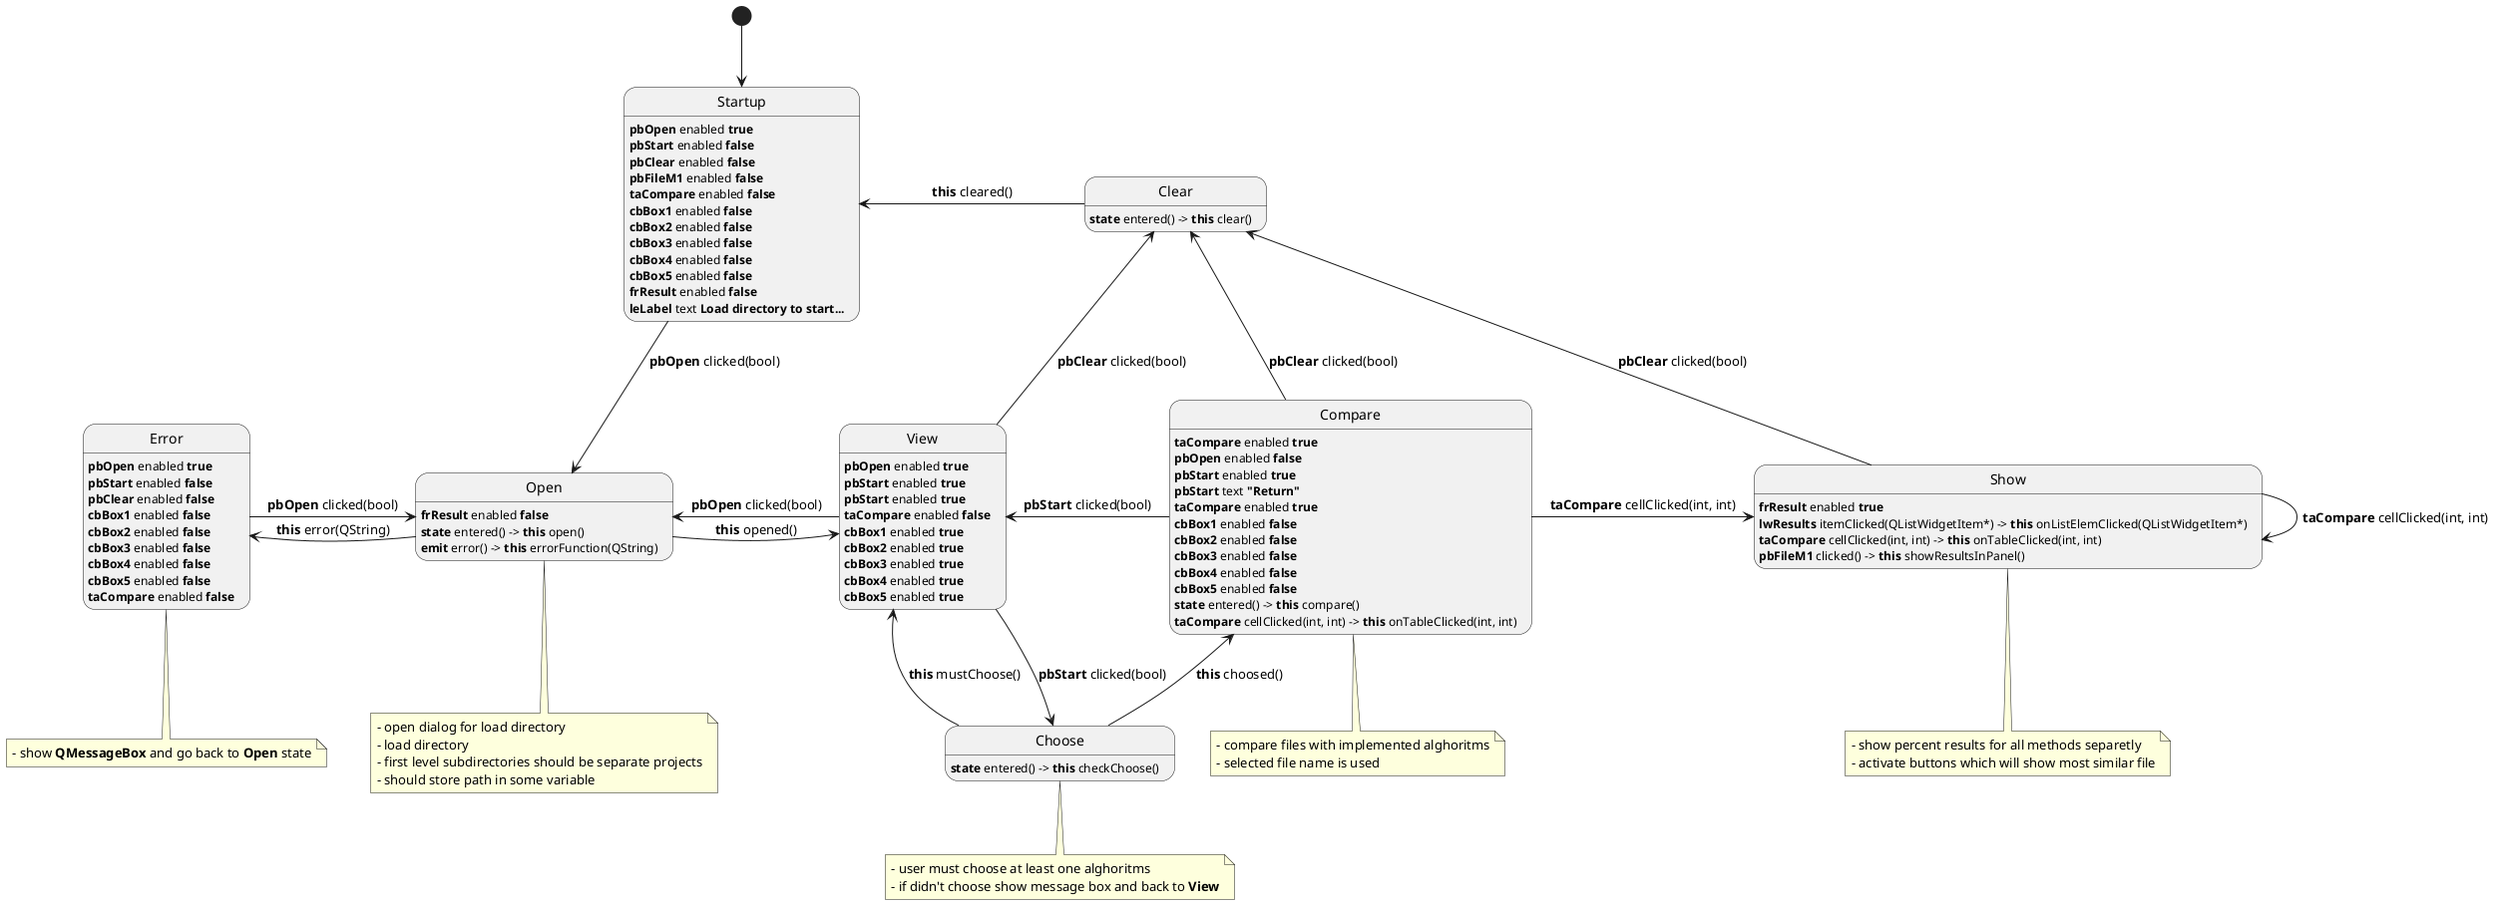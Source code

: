 @startuml

    [*] -down-> Startup
    Startup -down-> Open : <b>pbOpen</b> clicked(bool)
    Error -right-> Open : <b>pbOpen</b> clicked(bool)
    Open -right-> View : <b>this</b> opened()
    Open -left-> Error : <b>this</b> error(QString)
    View -left-> Open : <b>pbOpen</b> clicked(bool)
    View -up-> Clear : <b>pbClear</b> clicked(bool)
    View -down-> Choose : <b>pbStart</b> clicked(bool)
    Compare -left-> View : <b>pbStart</b> clicked(bool)
    Choose -up-> View : <b>this</b> mustChoose()
    Choose -up-> Compare : <b>this</b> choosed()
    
    Compare -right-> Show : <b>taCompare</b> cellClicked(int, int)
    Compare -up-> Clear : <b>pbClear</b> clicked(bool)
    
    Show -right-> Show : <b>taCompare</b> cellClicked(int, int)
    Show -left-> Clear : <b>pbClear</b> clicked(bool)
    
    Clear -left-> Startup : <b>this</b> cleared()

    note bottom of Open 
    - open dialog for load directory
    - load directory
    - first level subdirectories should be separate projects
    - should store path in some variable
    end note

    note bottom of Choose 
    - user must choose at least one alghoritms
    - if didn't choose show message box and back to <b>View</b>
    end note

    note bottom of Compare
    - compare files with implemented alghoritms
    - selected file name is used
    end note
    
    note bottom of Show
        - show percent results for all methods separetly
        - activate buttons which will show most similar file
    end note
    
    note bottom of Error
        - show <b>QMessageBox</b> and go back to <b>Open</b> state
    end note


    Startup: <b>pbOpen</b> enabled <b>true</b>
    Startup: <b>pbStart</b> enabled <b>false</b>
    Startup: <b>pbClear</b> enabled <b>false</b>
    Startup: <b>pbFileM1</b> enabled <b>false</b>
    Startup: <b>taCompare</b> enabled <b>false</b>
    Startup: <b>cbBox1</b> enabled <b>false</b>
    Startup: <b>cbBox2</b> enabled <b>false</b>
    Startup: <b>cbBox3</b> enabled <b>false</b>
    Startup: <b>cbBox4</b> enabled <b>false</b>
    Startup: <b>cbBox5</b> enabled <b>false</b>
    Startup: <b>frResult</b> enabled <b>false</b>
    Startup: <b>leLabel</b> text <b>Load directory to start...</b>

    Open: <b>frResult</b> enabled <b>false</b>
    Open: <b>state</b> entered() -> <b>this</b> open()
    Open: <b>emit</b> error() -> <b>this</b> errorFunction(QString)

    View: <b>pbOpen</b> enabled <b>true</b>
    View: <b>pbStart</b> enabled <b>true</b>
    View: <b>pbStart</b> enabled <b>true</b>
    View: <b>taCompare</b> enabled <b>false</b>
    View: <b>cbBox1</b> enabled <b>true</b>
    View: <b>cbBox2</b> enabled <b>true</b>
    View: <b>cbBox3</b> enabled <b>true</b>
    View: <b>cbBox4</b> enabled <b>true</b>
    View: <b>cbBox5</b> enabled <b>true</b>
    
    
    Compare: <b>taCompare</b> enabled <b>true</b>
    Compare: <b>pbOpen</b> enabled <b>false</b>
    Compare: <b>pbStart</b> enabled <b>true</b>
    Compare: <b>pbStart</b> text <b>"Return"</b>
    Compare: <b>taCompare</b> enabled <b>true</b>
    Compare: <b>cbBox1</b> enabled <b>false</b>
    Compare: <b>cbBox2</b> enabled <b>false</b>
    Compare: <b>cbBox3</b> enabled <b>false</b>
    Compare: <b>cbBox4</b> enabled <b>false</b>
    Compare: <b>cbBox5</b> enabled <b>false</b>
    Compare: <b>state</b> entered() -> <b>this</b> compare()
    Compare: <b>taCompare</b> cellClicked(int, int) -> <b>this</b> onTableClicked(int, int)
     
    Choose: <b>state</b> entered() -> <b>this</b> checkChoose()

    Error: <b>pbOpen</b> enabled <b>true</b>
    Error: <b>pbStart</b> enabled <b>false</b>
    Error: <b>pbClear</b> enabled <b>false</b>
    Error: <b>cbBox1</b> enabled <b>false</b>
    Error: <b>cbBox2</b> enabled <b>false</b>
    Error: <b>cbBox3</b> enabled <b>false</b>
    Error: <b>cbBox4</b> enabled <b>false</b>
    Error: <b>cbBox5</b> enabled <b>false</b>
    Error: <b>taCompare</b> enabled <b>false</b>

    Clear: <b>state</b> entered() -> <b>this</b> clear()
    
    Show: <b>frResult</b> enabled <b>true</b>
    Show: <b>lwResults</b> itemClicked(QListWidgetItem*) -> <b>this</b> onListElemClicked(QListWidgetItem*)
    Show: <b>taCompare</b> cellClicked(int, int) -> <b>this</b> onTableClicked(int, int)
    Show: <b>pbFileM1</b> clicked() -> <b>this</b> showResultsInPanel()
       

@enduml
